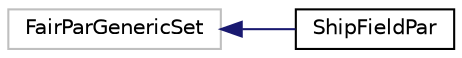 digraph "Graphical Class Hierarchy"
{
 // LATEX_PDF_SIZE
  edge [fontname="Helvetica",fontsize="10",labelfontname="Helvetica",labelfontsize="10"];
  node [fontname="Helvetica",fontsize="10",shape=record];
  rankdir="LR";
  Node239 [label="FairParGenericSet",height=0.2,width=0.4,color="grey75", fillcolor="white", style="filled",tooltip=" "];
  Node239 -> Node0 [dir="back",color="midnightblue",fontsize="10",style="solid",fontname="Helvetica"];
  Node0 [label="ShipFieldPar",height=0.2,width=0.4,color="black", fillcolor="white", style="filled",URL="$classShipFieldPar.html",tooltip=" "];
}
